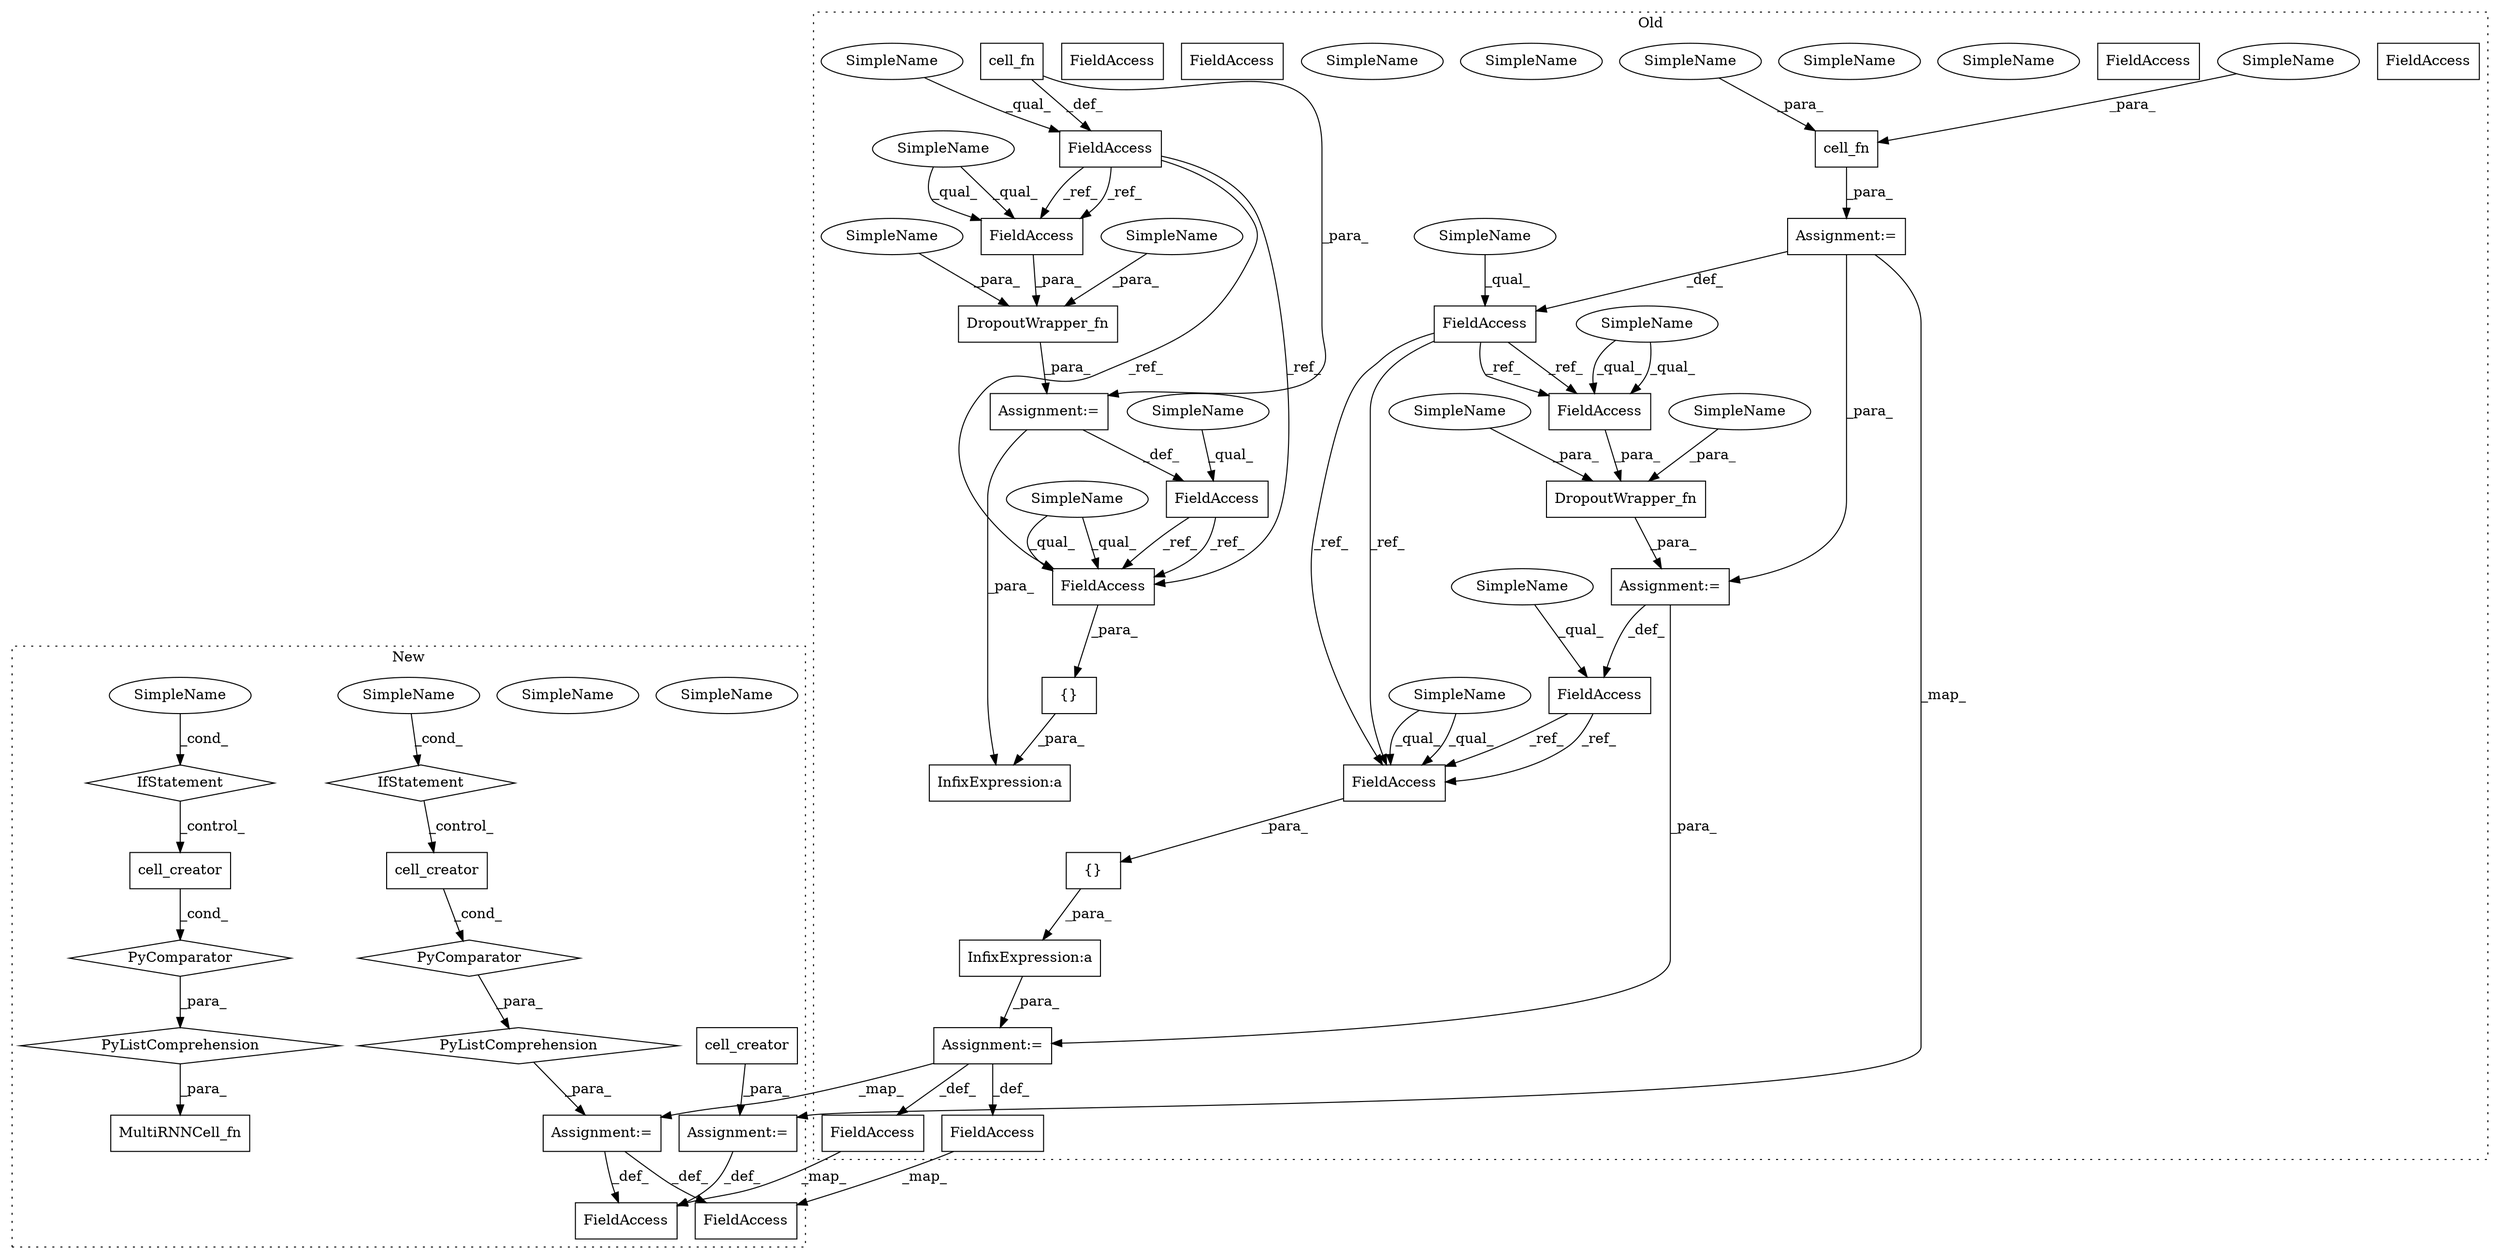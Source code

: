 digraph G {
subgraph cluster0 {
1 [label="DropoutWrapper_fn" a="32" s="57185,57242" l="18,1" shape="box"];
3 [label="InfixExpression:a" a="27" s="57638" l="3" shape="box"];
4 [label="{}" a="4" s="57624,57637" l="1,1" shape="box"];
7 [label="cell_fn" a="32" s="56443,56474" l="8,1" shape="box"];
8 [label="FieldAccess" a="22" s="57172" l="12" shape="box"];
14 [label="Assignment:=" a="7" s="57598" l="1" shape="box"];
17 [label="FieldAccess" a="22" s="56430" l="12" shape="box"];
20 [label="FieldAccess" a="22" s="57203" l="12" shape="box"];
21 [label="Assignment:=" a="7" s="57184" l="1" shape="box"];
23 [label="FieldAccess" a="22" s="58003" l="21" shape="box"];
26 [label="FieldAccess" a="22" s="57586" l="12" shape="box"];
27 [label="FieldAccess" a="22" s="56483" l="12" shape="box"];
28 [label="{}" a="4" s="57704,57717" l="1,1" shape="box"];
29 [label="InfixExpression:a" a="27" s="57718" l="3" shape="box"];
30 [label="cell_fn" a="32" s="56496,56527" l="8,1" shape="box"];
31 [label="FieldAccess" a="22" s="57284" l="12" shape="box"];
32 [label="FieldAccess" a="22" s="57253" l="12" shape="box"];
33 [label="DropoutWrapper_fn" a="32" s="57266,57323" l="18,1" shape="box"];
34 [label="Assignment:=" a="7" s="57265" l="1" shape="box"];
36 [label="Assignment:=" a="7" s="56442" l="1" shape="box"];
37 [label="SimpleName" a="42" s="57310" l="13" shape="ellipse"];
38 [label="SimpleName" a="42" s="57229" l="13" shape="ellipse"];
39 [label="SimpleName" a="42" s="56460" l="14" shape="ellipse"];
40 [label="SimpleName" a="42" s="57297" l="12" shape="ellipse"];
41 [label="SimpleName" a="42" s="57216" l="12" shape="ellipse"];
44 [label="FieldAccess" a="22" s="57625" l="12" shape="box"];
45 [label="FieldAccess" a="22" s="57203" l="12" shape="box"];
46 [label="FieldAccess" a="22" s="57705" l="12" shape="box"];
47 [label="FieldAccess" a="22" s="57625" l="12" shape="box"];
48 [label="SimpleName" a="42" s="56483" l="4" shape="ellipse"];
49 [label="SimpleName" a="42" s="57253" l="4" shape="ellipse"];
50 [label="SimpleName" a="42" s="57705" l="4" shape="ellipse"];
51 [label="SimpleName" a="42" s="57284" l="4" shape="ellipse"];
52 [label="SimpleName" a="42" s="57625" l="4" shape="ellipse"];
53 [label="SimpleName" a="42" s="57203" l="4" shape="ellipse"];
54 [label="SimpleName" a="42" s="57172" l="4" shape="ellipse"];
55 [label="SimpleName" a="42" s="56430" l="4" shape="ellipse"];
56 [label="SimpleName" a="42" s="57297" l="12" shape="ellipse"];
57 [label="SimpleName" a="42" s="57216" l="12" shape="ellipse"];
58 [label="FieldAccess" a="22" s="57284" l="12" shape="box"];
59 [label="FieldAccess" a="22" s="57705" l="12" shape="box"];
60 [label="SimpleName" a="42" s="56451" l="8" shape="ellipse"];
61 [label="SimpleName" a="42" s="57229" l="13" shape="ellipse"];
62 [label="SimpleName" a="42" s="57310" l="13" shape="ellipse"];
label = "Old";
style="dotted";
}
subgraph cluster1 {
2 [label="IfStatement" a="25" s="58667" l="30" shape="diamond"];
5 [label="cell_creator" a="32" s="58577" l="14" shape="box"];
6 [label="PyComparator" a="113" s="58667" l="30" shape="diamond"];
9 [label="MultiRNNCell_fn" a="32" s="58544,58705" l="33,-5" shape="box"];
10 [label="cell_creator" a="32" s="57971" l="14" shape="box"];
11 [label="SimpleName" a="42" s="58692" l="5" shape="ellipse"];
12 [label="PyListComprehension" a="109" s="58577" l="128" shape="diamond"];
13 [label="Assignment:=" a="7" s="57937" l="1" shape="box"];
15 [label="PyListComprehension" a="109" s="57971" l="128" shape="diamond"];
16 [label="PyComparator" a="113" s="58061" l="30" shape="diamond"];
18 [label="SimpleName" a="42" s="58086" l="5" shape="ellipse"];
19 [label="IfStatement" a="25" s="58061" l="30" shape="diamond"];
22 [label="FieldAccess" a="22" s="58766" l="21" shape="box"];
24 [label="cell_creator" a="32" s="57622" l="14" shape="box"];
25 [label="FieldAccess" a="22" s="57925" l="12" shape="box"];
35 [label="Assignment:=" a="7" s="57621" l="1" shape="box"];
42 [label="SimpleName" a="42" s="58086" l="5" shape="ellipse"];
43 [label="SimpleName" a="42" s="58692" l="5" shape="ellipse"];
label = "New";
style="dotted";
}
1 -> 21 [label="_para_"];
2 -> 5 [label="_control_"];
3 -> 14 [label="_para_"];
4 -> 3 [label="_para_"];
5 -> 6 [label="_cond_"];
6 -> 12 [label="_para_"];
7 -> 36 [label="_para_"];
8 -> 47 [label="_ref_"];
8 -> 47 [label="_ref_"];
10 -> 16 [label="_cond_"];
12 -> 9 [label="_para_"];
13 -> 22 [label="_def_"];
13 -> 25 [label="_def_"];
14 -> 23 [label="_def_"];
14 -> 26 [label="_def_"];
14 -> 13 [label="_map_"];
15 -> 13 [label="_para_"];
16 -> 15 [label="_para_"];
17 -> 45 [label="_ref_"];
17 -> 47 [label="_ref_"];
17 -> 47 [label="_ref_"];
17 -> 45 [label="_ref_"];
19 -> 10 [label="_control_"];
21 -> 8 [label="_def_"];
21 -> 14 [label="_para_"];
23 -> 22 [label="_map_"];
24 -> 35 [label="_para_"];
26 -> 25 [label="_map_"];
27 -> 58 [label="_ref_"];
27 -> 58 [label="_ref_"];
27 -> 59 [label="_ref_"];
27 -> 59 [label="_ref_"];
28 -> 29 [label="_para_"];
30 -> 27 [label="_def_"];
30 -> 34 [label="_para_"];
32 -> 59 [label="_ref_"];
32 -> 59 [label="_ref_"];
33 -> 34 [label="_para_"];
34 -> 29 [label="_para_"];
34 -> 32 [label="_def_"];
35 -> 22 [label="_def_"];
36 -> 17 [label="_def_"];
36 -> 21 [label="_para_"];
36 -> 35 [label="_map_"];
39 -> 7 [label="_para_"];
42 -> 19 [label="_cond_"];
43 -> 2 [label="_cond_"];
45 -> 1 [label="_para_"];
47 -> 4 [label="_para_"];
48 -> 27 [label="_qual_"];
49 -> 32 [label="_qual_"];
50 -> 59 [label="_qual_"];
50 -> 59 [label="_qual_"];
51 -> 58 [label="_qual_"];
51 -> 58 [label="_qual_"];
52 -> 47 [label="_qual_"];
52 -> 47 [label="_qual_"];
53 -> 45 [label="_qual_"];
53 -> 45 [label="_qual_"];
54 -> 8 [label="_qual_"];
55 -> 17 [label="_qual_"];
56 -> 33 [label="_para_"];
57 -> 1 [label="_para_"];
58 -> 33 [label="_para_"];
59 -> 28 [label="_para_"];
60 -> 7 [label="_para_"];
61 -> 1 [label="_para_"];
62 -> 33 [label="_para_"];
}